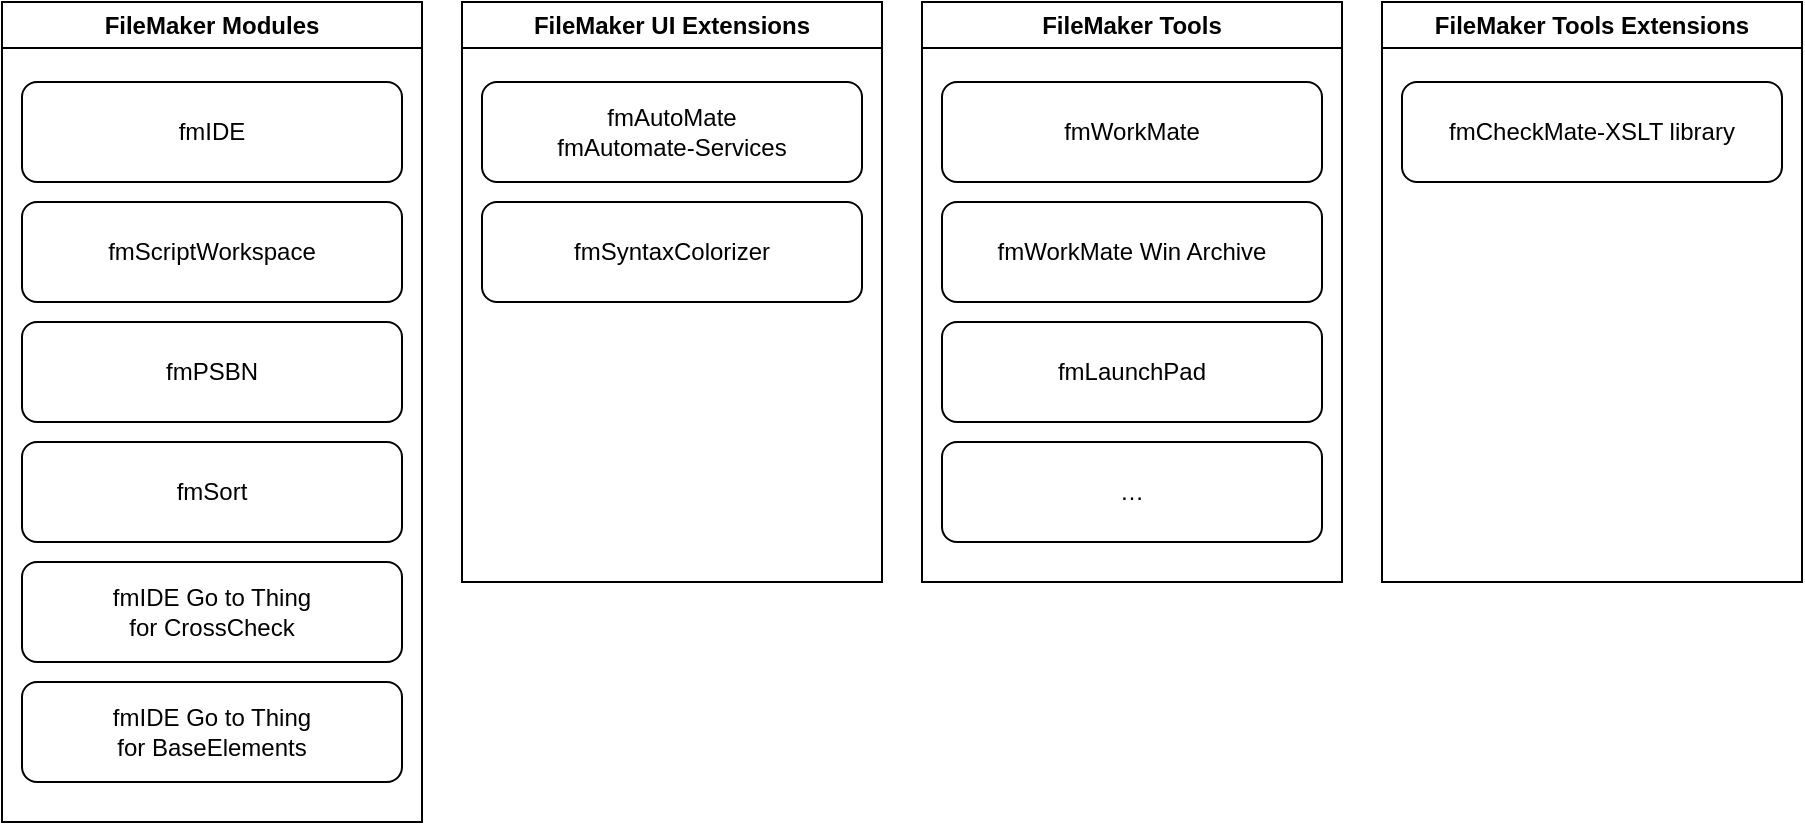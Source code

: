 <mxfile version="21.5.0" type="github">
  <diagram name="Page-1" id="Rusrr6zuCGDwe_C_hCff">
    <mxGraphModel dx="2252" dy="904" grid="1" gridSize="10" guides="1" tooltips="1" connect="1" arrows="1" fold="1" page="1" pageScale="1" pageWidth="827" pageHeight="1169" math="0" shadow="0">
      <root>
        <mxCell id="0" />
        <mxCell id="1" parent="0" />
        <mxCell id="HsGGnYPclQMHITFBZiif-16" value="FileMaker Modules" style="swimlane;whiteSpace=wrap;html=1;" vertex="1" parent="1">
          <mxGeometry x="-270" y="70" width="210" height="410" as="geometry" />
        </mxCell>
        <mxCell id="HsGGnYPclQMHITFBZiif-5" value="fmIDE" style="rounded=1;whiteSpace=wrap;html=1;" vertex="1" parent="HsGGnYPclQMHITFBZiif-16">
          <mxGeometry x="10" y="40" width="190" height="50" as="geometry" />
        </mxCell>
        <mxCell id="HsGGnYPclQMHITFBZiif-6" value="fmScriptWorkspace" style="rounded=1;whiteSpace=wrap;html=1;" vertex="1" parent="HsGGnYPclQMHITFBZiif-16">
          <mxGeometry x="10" y="100" width="190" height="50" as="geometry" />
        </mxCell>
        <mxCell id="HsGGnYPclQMHITFBZiif-7" value="fmPSBN" style="rounded=1;whiteSpace=wrap;html=1;" vertex="1" parent="HsGGnYPclQMHITFBZiif-16">
          <mxGeometry x="10" y="160" width="190" height="50" as="geometry" />
        </mxCell>
        <mxCell id="HsGGnYPclQMHITFBZiif-17" value="fmSort" style="rounded=1;whiteSpace=wrap;html=1;" vertex="1" parent="HsGGnYPclQMHITFBZiif-16">
          <mxGeometry x="10" y="220" width="190" height="50" as="geometry" />
        </mxCell>
        <mxCell id="HsGGnYPclQMHITFBZiif-28" value="fmIDE Go to Thing&lt;br&gt;for CrossCheck" style="rounded=1;whiteSpace=wrap;html=1;" vertex="1" parent="HsGGnYPclQMHITFBZiif-16">
          <mxGeometry x="10" y="280" width="190" height="50" as="geometry" />
        </mxCell>
        <mxCell id="HsGGnYPclQMHITFBZiif-29" value="fmIDE Go to Thing&lt;br&gt;for BaseElements" style="rounded=1;whiteSpace=wrap;html=1;" vertex="1" parent="HsGGnYPclQMHITFBZiif-16">
          <mxGeometry x="10" y="340" width="190" height="50" as="geometry" />
        </mxCell>
        <mxCell id="HsGGnYPclQMHITFBZiif-18" value="FileMaker UI Extensions" style="swimlane;whiteSpace=wrap;html=1;" vertex="1" parent="1">
          <mxGeometry x="-40" y="70" width="210" height="290" as="geometry" />
        </mxCell>
        <mxCell id="HsGGnYPclQMHITFBZiif-4" value="fmAutoMate&lt;br&gt;fmAutomate-Services" style="rounded=1;whiteSpace=wrap;html=1;" vertex="1" parent="HsGGnYPclQMHITFBZiif-18">
          <mxGeometry x="10" y="40" width="190" height="50" as="geometry" />
        </mxCell>
        <mxCell id="HsGGnYPclQMHITFBZiif-19" value="fmSyntaxColorizer" style="rounded=1;whiteSpace=wrap;html=1;" vertex="1" parent="HsGGnYPclQMHITFBZiif-18">
          <mxGeometry x="10" y="100" width="190" height="50" as="geometry" />
        </mxCell>
        <mxCell id="HsGGnYPclQMHITFBZiif-20" value="FileMaker Tools" style="swimlane;whiteSpace=wrap;html=1;" vertex="1" parent="1">
          <mxGeometry x="190" y="70" width="210" height="290" as="geometry" />
        </mxCell>
        <mxCell id="HsGGnYPclQMHITFBZiif-21" value="fmLaunchPad" style="rounded=1;whiteSpace=wrap;html=1;" vertex="1" parent="HsGGnYPclQMHITFBZiif-20">
          <mxGeometry x="10" y="160" width="190" height="50" as="geometry" />
        </mxCell>
        <mxCell id="HsGGnYPclQMHITFBZiif-22" value="…" style="rounded=1;whiteSpace=wrap;html=1;" vertex="1" parent="HsGGnYPclQMHITFBZiif-20">
          <mxGeometry x="10" y="220" width="190" height="50" as="geometry" />
        </mxCell>
        <mxCell id="HsGGnYPclQMHITFBZiif-1" value="fmWorkMate" style="rounded=1;whiteSpace=wrap;html=1;" vertex="1" parent="HsGGnYPclQMHITFBZiif-20">
          <mxGeometry x="10" y="40" width="190" height="50" as="geometry" />
        </mxCell>
        <mxCell id="HsGGnYPclQMHITFBZiif-3" value="fmWorkMate Win Archive" style="rounded=1;whiteSpace=wrap;html=1;" vertex="1" parent="HsGGnYPclQMHITFBZiif-20">
          <mxGeometry x="10" y="100" width="190" height="50" as="geometry" />
        </mxCell>
        <mxCell id="HsGGnYPclQMHITFBZiif-23" value="FileMaker Tools Extensions" style="swimlane;whiteSpace=wrap;html=1;" vertex="1" parent="1">
          <mxGeometry x="420" y="70" width="210" height="290" as="geometry" />
        </mxCell>
        <mxCell id="HsGGnYPclQMHITFBZiif-26" value="fmCheckMate-XSLT library" style="rounded=1;whiteSpace=wrap;html=1;" vertex="1" parent="HsGGnYPclQMHITFBZiif-23">
          <mxGeometry x="10" y="40" width="190" height="50" as="geometry" />
        </mxCell>
      </root>
    </mxGraphModel>
  </diagram>
</mxfile>
